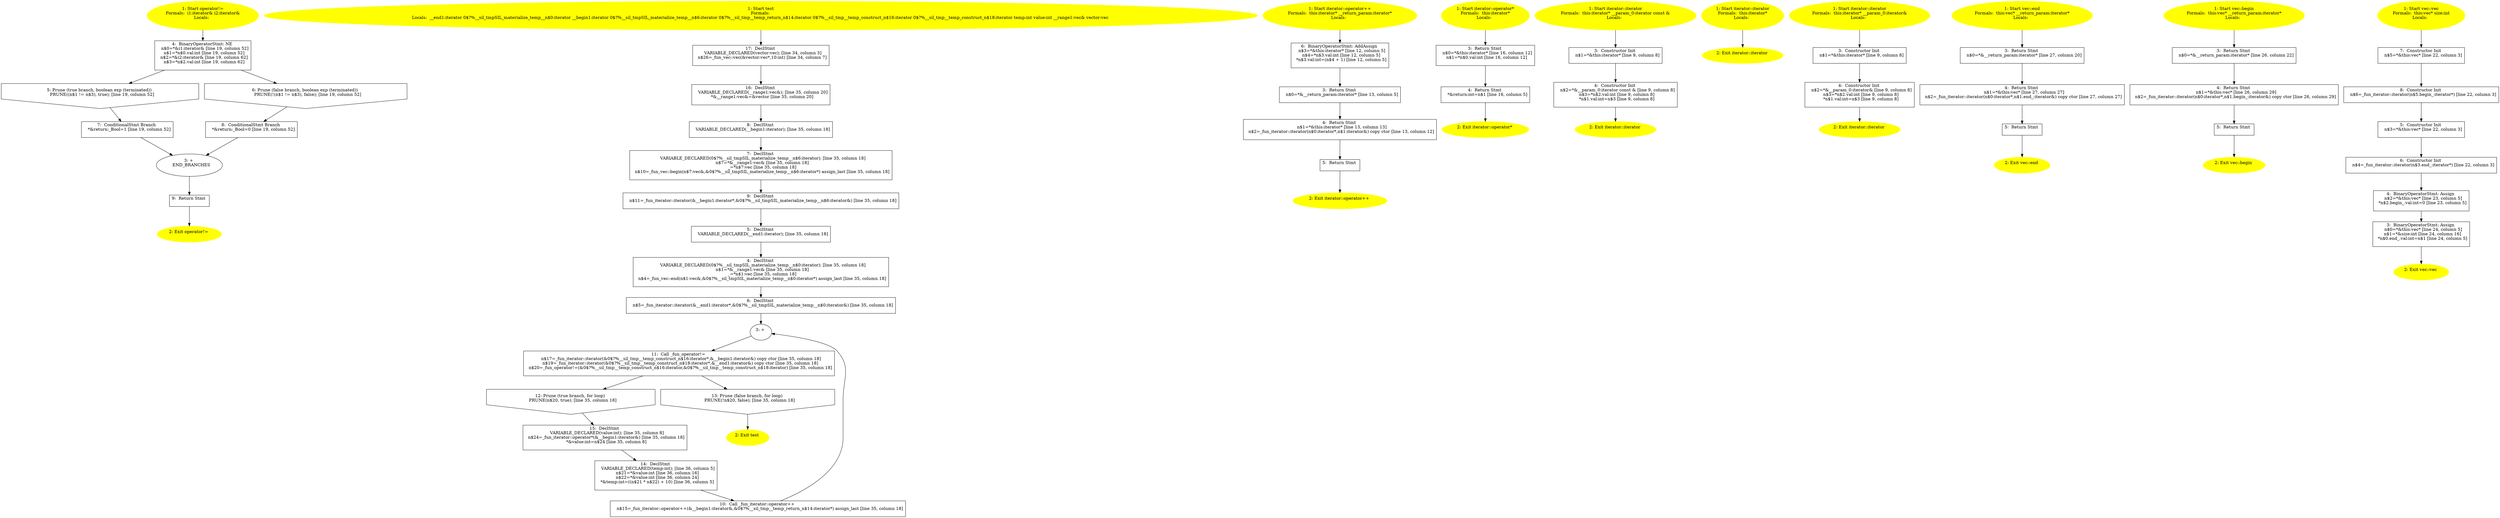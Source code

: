 /* @generated */
digraph cfg {
"operator!=#4715710375716659667.eb4126b3edd381f3092a9e38275754d4_1" [label="1: Start operator!=\nFormals:  i1:iterator& i2:iterator&\nLocals:  \n  " color=yellow style=filled]
	

	 "operator!=#4715710375716659667.eb4126b3edd381f3092a9e38275754d4_1" -> "operator!=#4715710375716659667.eb4126b3edd381f3092a9e38275754d4_4" ;
"operator!=#4715710375716659667.eb4126b3edd381f3092a9e38275754d4_2" [label="2: Exit operator!= \n  " color=yellow style=filled]
	

"operator!=#4715710375716659667.eb4126b3edd381f3092a9e38275754d4_3" [label="3: + \n   END_BRANCHES\n " ]
	

	 "operator!=#4715710375716659667.eb4126b3edd381f3092a9e38275754d4_3" -> "operator!=#4715710375716659667.eb4126b3edd381f3092a9e38275754d4_9" ;
"operator!=#4715710375716659667.eb4126b3edd381f3092a9e38275754d4_4" [label="4:  BinaryOperatorStmt: NE \n   n$0=*&i1:iterator& [line 19, column 52]\n  n$1=*n$0.val:int [line 19, column 52]\n  n$2=*&i2:iterator& [line 19, column 62]\n  n$3=*n$2.val:int [line 19, column 62]\n " shape="box"]
	

	 "operator!=#4715710375716659667.eb4126b3edd381f3092a9e38275754d4_4" -> "operator!=#4715710375716659667.eb4126b3edd381f3092a9e38275754d4_5" ;
	 "operator!=#4715710375716659667.eb4126b3edd381f3092a9e38275754d4_4" -> "operator!=#4715710375716659667.eb4126b3edd381f3092a9e38275754d4_6" ;
"operator!=#4715710375716659667.eb4126b3edd381f3092a9e38275754d4_5" [label="5: Prune (true branch, boolean exp (terminated)) \n   PRUNE((n$1 != n$3), true); [line 19, column 52]\n " shape="invhouse"]
	

	 "operator!=#4715710375716659667.eb4126b3edd381f3092a9e38275754d4_5" -> "operator!=#4715710375716659667.eb4126b3edd381f3092a9e38275754d4_7" ;
"operator!=#4715710375716659667.eb4126b3edd381f3092a9e38275754d4_6" [label="6: Prune (false branch, boolean exp (terminated)) \n   PRUNE(!(n$1 != n$3), false); [line 19, column 52]\n " shape="invhouse"]
	

	 "operator!=#4715710375716659667.eb4126b3edd381f3092a9e38275754d4_6" -> "operator!=#4715710375716659667.eb4126b3edd381f3092a9e38275754d4_8" ;
"operator!=#4715710375716659667.eb4126b3edd381f3092a9e38275754d4_7" [label="7:  ConditionalStmt Branch \n   *&return:_Bool=1 [line 19, column 52]\n " shape="box"]
	

	 "operator!=#4715710375716659667.eb4126b3edd381f3092a9e38275754d4_7" -> "operator!=#4715710375716659667.eb4126b3edd381f3092a9e38275754d4_3" ;
"operator!=#4715710375716659667.eb4126b3edd381f3092a9e38275754d4_8" [label="8:  ConditionalStmt Branch \n   *&return:_Bool=0 [line 19, column 52]\n " shape="box"]
	

	 "operator!=#4715710375716659667.eb4126b3edd381f3092a9e38275754d4_8" -> "operator!=#4715710375716659667.eb4126b3edd381f3092a9e38275754d4_3" ;
"operator!=#4715710375716659667.eb4126b3edd381f3092a9e38275754d4_9" [label="9:  Return Stmt \n  " shape="box"]
	

	 "operator!=#4715710375716659667.eb4126b3edd381f3092a9e38275754d4_9" -> "operator!=#4715710375716659667.eb4126b3edd381f3092a9e38275754d4_2" ;
"test#18241244337164948030.afc14f193ad97442f67ac7183be789bc_1" [label="1: Start test\nFormals: \nLocals:  __end1:iterator 0$?%__sil_tmpSIL_materialize_temp__n$0:iterator __begin1:iterator 0$?%__sil_tmpSIL_materialize_temp__n$6:iterator 0$?%__sil_tmp__temp_return_n$14:iterator 0$?%__sil_tmp__temp_construct_n$16:iterator 0$?%__sil_tmp__temp_construct_n$18:iterator temp:int value:int __range1:vec& vector:vec \n  " color=yellow style=filled]
	

	 "test#18241244337164948030.afc14f193ad97442f67ac7183be789bc_1" -> "test#18241244337164948030.afc14f193ad97442f67ac7183be789bc_17" ;
"test#18241244337164948030.afc14f193ad97442f67ac7183be789bc_2" [label="2: Exit test \n  " color=yellow style=filled]
	

"test#18241244337164948030.afc14f193ad97442f67ac7183be789bc_3" [label="3: + \n  " ]
	

	 "test#18241244337164948030.afc14f193ad97442f67ac7183be789bc_3" -> "test#18241244337164948030.afc14f193ad97442f67ac7183be789bc_11" ;
"test#18241244337164948030.afc14f193ad97442f67ac7183be789bc_4" [label="4:  DeclStmt \n   VARIABLE_DECLARED(0$?%__sil_tmpSIL_materialize_temp__n$0:iterator); [line 35, column 18]\n  n$1=*&__range1:vec& [line 35, column 18]\n  _=*n$1:vec [line 35, column 18]\n  n$4=_fun_vec::end(n$1:vec&,&0$?%__sil_tmpSIL_materialize_temp__n$0:iterator*) assign_last [line 35, column 18]\n " shape="box"]
	

	 "test#18241244337164948030.afc14f193ad97442f67ac7183be789bc_4" -> "test#18241244337164948030.afc14f193ad97442f67ac7183be789bc_6" ;
"test#18241244337164948030.afc14f193ad97442f67ac7183be789bc_5" [label="5:  DeclStmt \n   VARIABLE_DECLARED(__end1:iterator); [line 35, column 18]\n " shape="box"]
	

	 "test#18241244337164948030.afc14f193ad97442f67ac7183be789bc_5" -> "test#18241244337164948030.afc14f193ad97442f67ac7183be789bc_4" ;
"test#18241244337164948030.afc14f193ad97442f67ac7183be789bc_6" [label="6:  DeclStmt \n   n$5=_fun_iterator::iterator(&__end1:iterator*,&0$?%__sil_tmpSIL_materialize_temp__n$0:iterator&) [line 35, column 18]\n " shape="box"]
	

	 "test#18241244337164948030.afc14f193ad97442f67ac7183be789bc_6" -> "test#18241244337164948030.afc14f193ad97442f67ac7183be789bc_3" ;
"test#18241244337164948030.afc14f193ad97442f67ac7183be789bc_7" [label="7:  DeclStmt \n   VARIABLE_DECLARED(0$?%__sil_tmpSIL_materialize_temp__n$6:iterator); [line 35, column 18]\n  n$7=*&__range1:vec& [line 35, column 18]\n  _=*n$7:vec [line 35, column 18]\n  n$10=_fun_vec::begin(n$7:vec&,&0$?%__sil_tmpSIL_materialize_temp__n$6:iterator*) assign_last [line 35, column 18]\n " shape="box"]
	

	 "test#18241244337164948030.afc14f193ad97442f67ac7183be789bc_7" -> "test#18241244337164948030.afc14f193ad97442f67ac7183be789bc_9" ;
"test#18241244337164948030.afc14f193ad97442f67ac7183be789bc_8" [label="8:  DeclStmt \n   VARIABLE_DECLARED(__begin1:iterator); [line 35, column 18]\n " shape="box"]
	

	 "test#18241244337164948030.afc14f193ad97442f67ac7183be789bc_8" -> "test#18241244337164948030.afc14f193ad97442f67ac7183be789bc_7" ;
"test#18241244337164948030.afc14f193ad97442f67ac7183be789bc_9" [label="9:  DeclStmt \n   n$11=_fun_iterator::iterator(&__begin1:iterator*,&0$?%__sil_tmpSIL_materialize_temp__n$6:iterator&) [line 35, column 18]\n " shape="box"]
	

	 "test#18241244337164948030.afc14f193ad97442f67ac7183be789bc_9" -> "test#18241244337164948030.afc14f193ad97442f67ac7183be789bc_5" ;
"test#18241244337164948030.afc14f193ad97442f67ac7183be789bc_10" [label="10:  Call _fun_iterator::operator++ \n   n$15=_fun_iterator::operator++(&__begin1:iterator&,&0$?%__sil_tmp__temp_return_n$14:iterator*) assign_last [line 35, column 18]\n " shape="box"]
	

	 "test#18241244337164948030.afc14f193ad97442f67ac7183be789bc_10" -> "test#18241244337164948030.afc14f193ad97442f67ac7183be789bc_3" ;
"test#18241244337164948030.afc14f193ad97442f67ac7183be789bc_11" [label="11:  Call _fun_operator!= \n   n$17=_fun_iterator::iterator(&0$?%__sil_tmp__temp_construct_n$16:iterator*,&__begin1:iterator&) copy ctor [line 35, column 18]\n  n$19=_fun_iterator::iterator(&0$?%__sil_tmp__temp_construct_n$18:iterator*,&__end1:iterator&) copy ctor [line 35, column 18]\n  n$20=_fun_operator!=(&0$?%__sil_tmp__temp_construct_n$16:iterator,&0$?%__sil_tmp__temp_construct_n$18:iterator) [line 35, column 18]\n " shape="box"]
	

	 "test#18241244337164948030.afc14f193ad97442f67ac7183be789bc_11" -> "test#18241244337164948030.afc14f193ad97442f67ac7183be789bc_12" ;
	 "test#18241244337164948030.afc14f193ad97442f67ac7183be789bc_11" -> "test#18241244337164948030.afc14f193ad97442f67ac7183be789bc_13" ;
"test#18241244337164948030.afc14f193ad97442f67ac7183be789bc_12" [label="12: Prune (true branch, for loop) \n   PRUNE(n$20, true); [line 35, column 18]\n " shape="invhouse"]
	

	 "test#18241244337164948030.afc14f193ad97442f67ac7183be789bc_12" -> "test#18241244337164948030.afc14f193ad97442f67ac7183be789bc_15" ;
"test#18241244337164948030.afc14f193ad97442f67ac7183be789bc_13" [label="13: Prune (false branch, for loop) \n   PRUNE(!n$20, false); [line 35, column 18]\n " shape="invhouse"]
	

	 "test#18241244337164948030.afc14f193ad97442f67ac7183be789bc_13" -> "test#18241244337164948030.afc14f193ad97442f67ac7183be789bc_2" ;
"test#18241244337164948030.afc14f193ad97442f67ac7183be789bc_14" [label="14:  DeclStmt \n   VARIABLE_DECLARED(temp:int); [line 36, column 5]\n  n$21=*&value:int [line 36, column 16]\n  n$22=*&value:int [line 36, column 24]\n  *&temp:int=((n$21 * n$22) + 10) [line 36, column 5]\n " shape="box"]
	

	 "test#18241244337164948030.afc14f193ad97442f67ac7183be789bc_14" -> "test#18241244337164948030.afc14f193ad97442f67ac7183be789bc_10" ;
"test#18241244337164948030.afc14f193ad97442f67ac7183be789bc_15" [label="15:  DeclStmt \n   VARIABLE_DECLARED(value:int); [line 35, column 8]\n  n$24=_fun_iterator::operator*(&__begin1:iterator&) [line 35, column 18]\n  *&value:int=n$24 [line 35, column 8]\n " shape="box"]
	

	 "test#18241244337164948030.afc14f193ad97442f67ac7183be789bc_15" -> "test#18241244337164948030.afc14f193ad97442f67ac7183be789bc_14" ;
"test#18241244337164948030.afc14f193ad97442f67ac7183be789bc_16" [label="16:  DeclStmt \n   VARIABLE_DECLARED(__range1:vec&); [line 35, column 20]\n  *&__range1:vec&=&vector [line 35, column 20]\n " shape="box"]
	

	 "test#18241244337164948030.afc14f193ad97442f67ac7183be789bc_16" -> "test#18241244337164948030.afc14f193ad97442f67ac7183be789bc_8" ;
"test#18241244337164948030.afc14f193ad97442f67ac7183be789bc_17" [label="17:  DeclStmt \n   VARIABLE_DECLARED(vector:vec); [line 34, column 3]\n  n$26=_fun_vec::vec(&vector:vec*,10:int) [line 34, column 7]\n " shape="box"]
	

	 "test#18241244337164948030.afc14f193ad97442f67ac7183be789bc_17" -> "test#18241244337164948030.afc14f193ad97442f67ac7183be789bc_16" ;
"operator++#iterator(class iterator)#(14034081864165661659).574423d3d3249b4f53477fb1be150024_1" [label="1: Start iterator::operator++\nFormals:  this:iterator* __return_param:iterator*\nLocals:  \n  " color=yellow style=filled]
	

	 "operator++#iterator(class iterator)#(14034081864165661659).574423d3d3249b4f53477fb1be150024_1" -> "operator++#iterator(class iterator)#(14034081864165661659).574423d3d3249b4f53477fb1be150024_6" ;
"operator++#iterator(class iterator)#(14034081864165661659).574423d3d3249b4f53477fb1be150024_2" [label="2: Exit iterator::operator++ \n  " color=yellow style=filled]
	

"operator++#iterator(class iterator)#(14034081864165661659).574423d3d3249b4f53477fb1be150024_3" [label="3:  Return Stmt \n   n$0=*&__return_param:iterator* [line 13, column 5]\n " shape="box"]
	

	 "operator++#iterator(class iterator)#(14034081864165661659).574423d3d3249b4f53477fb1be150024_3" -> "operator++#iterator(class iterator)#(14034081864165661659).574423d3d3249b4f53477fb1be150024_4" ;
"operator++#iterator(class iterator)#(14034081864165661659).574423d3d3249b4f53477fb1be150024_4" [label="4:  Return Stmt \n   n$1=*&this:iterator* [line 13, column 13]\n  n$2=_fun_iterator::iterator(n$0:iterator*,n$1:iterator&) copy ctor [line 13, column 12]\n " shape="box"]
	

	 "operator++#iterator(class iterator)#(14034081864165661659).574423d3d3249b4f53477fb1be150024_4" -> "operator++#iterator(class iterator)#(14034081864165661659).574423d3d3249b4f53477fb1be150024_5" ;
"operator++#iterator(class iterator)#(14034081864165661659).574423d3d3249b4f53477fb1be150024_5" [label="5:  Return Stmt \n  " shape="box"]
	

	 "operator++#iterator(class iterator)#(14034081864165661659).574423d3d3249b4f53477fb1be150024_5" -> "operator++#iterator(class iterator)#(14034081864165661659).574423d3d3249b4f53477fb1be150024_2" ;
"operator++#iterator(class iterator)#(14034081864165661659).574423d3d3249b4f53477fb1be150024_6" [label="6:  BinaryOperatorStmt: AddAssign \n   n$3=*&this:iterator* [line 12, column 5]\n  n$4=*n$3.val:int [line 12, column 5]\n  *n$3.val:int=(n$4 + 1) [line 12, column 5]\n " shape="box"]
	

	 "operator++#iterator(class iterator)#(14034081864165661659).574423d3d3249b4f53477fb1be150024_6" -> "operator++#iterator(class iterator)#(14034081864165661659).574423d3d3249b4f53477fb1be150024_3" ;
"operator*#iterator#(14296957122470685412).e3f593369544fc43a253ad1e4f5ed136_1" [label="1: Start iterator::operator*\nFormals:  this:iterator*\nLocals:  \n  " color=yellow style=filled]
	

	 "operator*#iterator#(14296957122470685412).e3f593369544fc43a253ad1e4f5ed136_1" -> "operator*#iterator#(14296957122470685412).e3f593369544fc43a253ad1e4f5ed136_3" ;
"operator*#iterator#(14296957122470685412).e3f593369544fc43a253ad1e4f5ed136_2" [label="2: Exit iterator::operator* \n  " color=yellow style=filled]
	

"operator*#iterator#(14296957122470685412).e3f593369544fc43a253ad1e4f5ed136_3" [label="3:  Return Stmt \n   n$0=*&this:iterator* [line 16, column 12]\n  n$1=*n$0.val:int [line 16, column 12]\n " shape="box"]
	

	 "operator*#iterator#(14296957122470685412).e3f593369544fc43a253ad1e4f5ed136_3" -> "operator*#iterator#(14296957122470685412).e3f593369544fc43a253ad1e4f5ed136_4" ;
"operator*#iterator#(14296957122470685412).e3f593369544fc43a253ad1e4f5ed136_4" [label="4:  Return Stmt \n   *&return:int=n$1 [line 16, column 5]\n " shape="box"]
	

	 "operator*#iterator#(14296957122470685412).e3f593369544fc43a253ad1e4f5ed136_4" -> "operator*#iterator#(14296957122470685412).e3f593369544fc43a253ad1e4f5ed136_2" ;
"iterator#iterator#{6263800793583893213}.2925417e565733c02897725a022607ab_1" [label="1: Start iterator::iterator\nFormals:  this:iterator* __param_0:iterator const &\nLocals:  \n  " color=yellow style=filled]
	

	 "iterator#iterator#{6263800793583893213}.2925417e565733c02897725a022607ab_1" -> "iterator#iterator#{6263800793583893213}.2925417e565733c02897725a022607ab_3" ;
"iterator#iterator#{6263800793583893213}.2925417e565733c02897725a022607ab_2" [label="2: Exit iterator::iterator \n  " color=yellow style=filled]
	

"iterator#iterator#{6263800793583893213}.2925417e565733c02897725a022607ab_3" [label="3:  Constructor Init \n   n$1=*&this:iterator* [line 9, column 8]\n " shape="box"]
	

	 "iterator#iterator#{6263800793583893213}.2925417e565733c02897725a022607ab_3" -> "iterator#iterator#{6263800793583893213}.2925417e565733c02897725a022607ab_4" ;
"iterator#iterator#{6263800793583893213}.2925417e565733c02897725a022607ab_4" [label="4:  Constructor Init \n   n$2=*&__param_0:iterator const & [line 9, column 8]\n  n$3=*n$2.val:int [line 9, column 8]\n  *n$1.val:int=n$3 [line 9, column 8]\n " shape="box"]
	

	 "iterator#iterator#{6263800793583893213}.2925417e565733c02897725a022607ab_4" -> "iterator#iterator#{6263800793583893213}.2925417e565733c02897725a022607ab_2" ;
"iterator#iterator#{653730785817818446}.63d1626384a198c721f31181f019c163_1" [label="1: Start iterator::iterator\nFormals:  this:iterator*\nLocals:  \n  " color=yellow style=filled]
	

	 "iterator#iterator#{653730785817818446}.63d1626384a198c721f31181f019c163_1" -> "iterator#iterator#{653730785817818446}.63d1626384a198c721f31181f019c163_2" ;
"iterator#iterator#{653730785817818446}.63d1626384a198c721f31181f019c163_2" [label="2: Exit iterator::iterator \n  " color=yellow style=filled]
	

"iterator#iterator#{733828176452420883}.61dfc7a691ff5e9a9f581f45331e0324_1" [label="1: Start iterator::iterator\nFormals:  this:iterator* __param_0:iterator&\nLocals:  \n  " color=yellow style=filled]
	

	 "iterator#iterator#{733828176452420883}.61dfc7a691ff5e9a9f581f45331e0324_1" -> "iterator#iterator#{733828176452420883}.61dfc7a691ff5e9a9f581f45331e0324_3" ;
"iterator#iterator#{733828176452420883}.61dfc7a691ff5e9a9f581f45331e0324_2" [label="2: Exit iterator::iterator \n  " color=yellow style=filled]
	

"iterator#iterator#{733828176452420883}.61dfc7a691ff5e9a9f581f45331e0324_3" [label="3:  Constructor Init \n   n$1=*&this:iterator* [line 9, column 8]\n " shape="box"]
	

	 "iterator#iterator#{733828176452420883}.61dfc7a691ff5e9a9f581f45331e0324_3" -> "iterator#iterator#{733828176452420883}.61dfc7a691ff5e9a9f581f45331e0324_4" ;
"iterator#iterator#{733828176452420883}.61dfc7a691ff5e9a9f581f45331e0324_4" [label="4:  Constructor Init \n   n$2=*&__param_0:iterator& [line 9, column 8]\n  n$3=*n$2.val:int [line 9, column 8]\n  *n$1.val:int=n$3 [line 9, column 8]\n " shape="box"]
	

	 "iterator#iterator#{733828176452420883}.61dfc7a691ff5e9a9f581f45331e0324_4" -> "iterator#iterator#{733828176452420883}.61dfc7a691ff5e9a9f581f45331e0324_2" ;
"end#vec(class iterator)#(14240882620331653738).aed9da65654959634fd17d4511cfa44d_1" [label="1: Start vec::end\nFormals:  this:vec* __return_param:iterator*\nLocals:  \n  " color=yellow style=filled]
	

	 "end#vec(class iterator)#(14240882620331653738).aed9da65654959634fd17d4511cfa44d_1" -> "end#vec(class iterator)#(14240882620331653738).aed9da65654959634fd17d4511cfa44d_3" ;
"end#vec(class iterator)#(14240882620331653738).aed9da65654959634fd17d4511cfa44d_2" [label="2: Exit vec::end \n  " color=yellow style=filled]
	

"end#vec(class iterator)#(14240882620331653738).aed9da65654959634fd17d4511cfa44d_3" [label="3:  Return Stmt \n   n$0=*&__return_param:iterator* [line 27, column 20]\n " shape="box"]
	

	 "end#vec(class iterator)#(14240882620331653738).aed9da65654959634fd17d4511cfa44d_3" -> "end#vec(class iterator)#(14240882620331653738).aed9da65654959634fd17d4511cfa44d_4" ;
"end#vec(class iterator)#(14240882620331653738).aed9da65654959634fd17d4511cfa44d_4" [label="4:  Return Stmt \n   n$1=*&this:vec* [line 27, column 27]\n  n$2=_fun_iterator::iterator(n$0:iterator*,n$1.end_:iterator&) copy ctor [line 27, column 27]\n " shape="box"]
	

	 "end#vec(class iterator)#(14240882620331653738).aed9da65654959634fd17d4511cfa44d_4" -> "end#vec(class iterator)#(14240882620331653738).aed9da65654959634fd17d4511cfa44d_5" ;
"end#vec(class iterator)#(14240882620331653738).aed9da65654959634fd17d4511cfa44d_5" [label="5:  Return Stmt \n  " shape="box"]
	

	 "end#vec(class iterator)#(14240882620331653738).aed9da65654959634fd17d4511cfa44d_5" -> "end#vec(class iterator)#(14240882620331653738).aed9da65654959634fd17d4511cfa44d_2" ;
"begin#vec(class iterator)#(1866137161906470488).407edea568a869b61c9e5e8424e0b5f7_1" [label="1: Start vec::begin\nFormals:  this:vec* __return_param:iterator*\nLocals:  \n  " color=yellow style=filled]
	

	 "begin#vec(class iterator)#(1866137161906470488).407edea568a869b61c9e5e8424e0b5f7_1" -> "begin#vec(class iterator)#(1866137161906470488).407edea568a869b61c9e5e8424e0b5f7_3" ;
"begin#vec(class iterator)#(1866137161906470488).407edea568a869b61c9e5e8424e0b5f7_2" [label="2: Exit vec::begin \n  " color=yellow style=filled]
	

"begin#vec(class iterator)#(1866137161906470488).407edea568a869b61c9e5e8424e0b5f7_3" [label="3:  Return Stmt \n   n$0=*&__return_param:iterator* [line 26, column 22]\n " shape="box"]
	

	 "begin#vec(class iterator)#(1866137161906470488).407edea568a869b61c9e5e8424e0b5f7_3" -> "begin#vec(class iterator)#(1866137161906470488).407edea568a869b61c9e5e8424e0b5f7_4" ;
"begin#vec(class iterator)#(1866137161906470488).407edea568a869b61c9e5e8424e0b5f7_4" [label="4:  Return Stmt \n   n$1=*&this:vec* [line 26, column 29]\n  n$2=_fun_iterator::iterator(n$0:iterator*,n$1.begin_:iterator&) copy ctor [line 26, column 29]\n " shape="box"]
	

	 "begin#vec(class iterator)#(1866137161906470488).407edea568a869b61c9e5e8424e0b5f7_4" -> "begin#vec(class iterator)#(1866137161906470488).407edea568a869b61c9e5e8424e0b5f7_5" ;
"begin#vec(class iterator)#(1866137161906470488).407edea568a869b61c9e5e8424e0b5f7_5" [label="5:  Return Stmt \n  " shape="box"]
	

	 "begin#vec(class iterator)#(1866137161906470488).407edea568a869b61c9e5e8424e0b5f7_5" -> "begin#vec(class iterator)#(1866137161906470488).407edea568a869b61c9e5e8424e0b5f7_2" ;
"vec#vec#{14372719777012317208}.d88ff419231dda7ed4b627518fd1a9fb_1" [label="1: Start vec::vec\nFormals:  this:vec* size:int\nLocals:  \n  " color=yellow style=filled]
	

	 "vec#vec#{14372719777012317208}.d88ff419231dda7ed4b627518fd1a9fb_1" -> "vec#vec#{14372719777012317208}.d88ff419231dda7ed4b627518fd1a9fb_7" ;
"vec#vec#{14372719777012317208}.d88ff419231dda7ed4b627518fd1a9fb_2" [label="2: Exit vec::vec \n  " color=yellow style=filled]
	

"vec#vec#{14372719777012317208}.d88ff419231dda7ed4b627518fd1a9fb_3" [label="3:  BinaryOperatorStmt: Assign \n   n$0=*&this:vec* [line 24, column 5]\n  n$1=*&size:int [line 24, column 16]\n  *n$0.end_.val:int=n$1 [line 24, column 5]\n " shape="box"]
	

	 "vec#vec#{14372719777012317208}.d88ff419231dda7ed4b627518fd1a9fb_3" -> "vec#vec#{14372719777012317208}.d88ff419231dda7ed4b627518fd1a9fb_2" ;
"vec#vec#{14372719777012317208}.d88ff419231dda7ed4b627518fd1a9fb_4" [label="4:  BinaryOperatorStmt: Assign \n   n$2=*&this:vec* [line 23, column 5]\n  *n$2.begin_.val:int=0 [line 23, column 5]\n " shape="box"]
	

	 "vec#vec#{14372719777012317208}.d88ff419231dda7ed4b627518fd1a9fb_4" -> "vec#vec#{14372719777012317208}.d88ff419231dda7ed4b627518fd1a9fb_3" ;
"vec#vec#{14372719777012317208}.d88ff419231dda7ed4b627518fd1a9fb_5" [label="5:  Constructor Init \n   n$3=*&this:vec* [line 22, column 3]\n " shape="box"]
	

	 "vec#vec#{14372719777012317208}.d88ff419231dda7ed4b627518fd1a9fb_5" -> "vec#vec#{14372719777012317208}.d88ff419231dda7ed4b627518fd1a9fb_6" ;
"vec#vec#{14372719777012317208}.d88ff419231dda7ed4b627518fd1a9fb_6" [label="6:  Constructor Init \n   n$4=_fun_iterator::iterator(n$3.end_:iterator*) [line 22, column 3]\n " shape="box"]
	

	 "vec#vec#{14372719777012317208}.d88ff419231dda7ed4b627518fd1a9fb_6" -> "vec#vec#{14372719777012317208}.d88ff419231dda7ed4b627518fd1a9fb_4" ;
"vec#vec#{14372719777012317208}.d88ff419231dda7ed4b627518fd1a9fb_7" [label="7:  Constructor Init \n   n$5=*&this:vec* [line 22, column 3]\n " shape="box"]
	

	 "vec#vec#{14372719777012317208}.d88ff419231dda7ed4b627518fd1a9fb_7" -> "vec#vec#{14372719777012317208}.d88ff419231dda7ed4b627518fd1a9fb_8" ;
"vec#vec#{14372719777012317208}.d88ff419231dda7ed4b627518fd1a9fb_8" [label="8:  Constructor Init \n   n$6=_fun_iterator::iterator(n$5.begin_:iterator*) [line 22, column 3]\n " shape="box"]
	

	 "vec#vec#{14372719777012317208}.d88ff419231dda7ed4b627518fd1a9fb_8" -> "vec#vec#{14372719777012317208}.d88ff419231dda7ed4b627518fd1a9fb_5" ;
}
